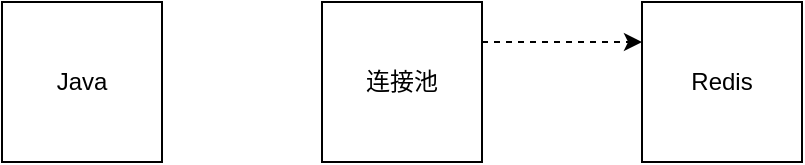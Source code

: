 <mxfile version="14.7.2" type="github">
  <diagram id="7DMzZgwk9lqhwWwoxOhR" name="Page-1">
    <mxGraphModel dx="449" dy="262" grid="1" gridSize="10" guides="1" tooltips="1" connect="1" arrows="1" fold="1" page="1" pageScale="1" pageWidth="827" pageHeight="1169" math="0" shadow="0">
      <root>
        <mxCell id="0" />
        <mxCell id="1" parent="0" />
        <mxCell id="7xkcTuESjt6sPXPeVwwU-1" value="Java" style="rounded=0;whiteSpace=wrap;html=1;" vertex="1" parent="1">
          <mxGeometry x="200" y="80" width="80" height="80" as="geometry" />
        </mxCell>
        <mxCell id="7xkcTuESjt6sPXPeVwwU-2" value="连接池" style="rounded=0;whiteSpace=wrap;html=1;" vertex="1" parent="1">
          <mxGeometry x="360" y="80" width="80" height="80" as="geometry" />
        </mxCell>
        <mxCell id="7xkcTuESjt6sPXPeVwwU-3" value="Redis" style="rounded=0;whiteSpace=wrap;html=1;" vertex="1" parent="1">
          <mxGeometry x="520" y="80" width="80" height="80" as="geometry" />
        </mxCell>
        <mxCell id="7xkcTuESjt6sPXPeVwwU-4" value="" style="endArrow=classic;html=1;exitX=1;exitY=0.25;exitDx=0;exitDy=0;dashed=1;" edge="1" parent="1" source="7xkcTuESjt6sPXPeVwwU-2">
          <mxGeometry width="50" height="50" relative="1" as="geometry">
            <mxPoint x="470" y="150" as="sourcePoint" />
            <mxPoint x="520" y="100" as="targetPoint" />
          </mxGeometry>
        </mxCell>
      </root>
    </mxGraphModel>
  </diagram>
</mxfile>

